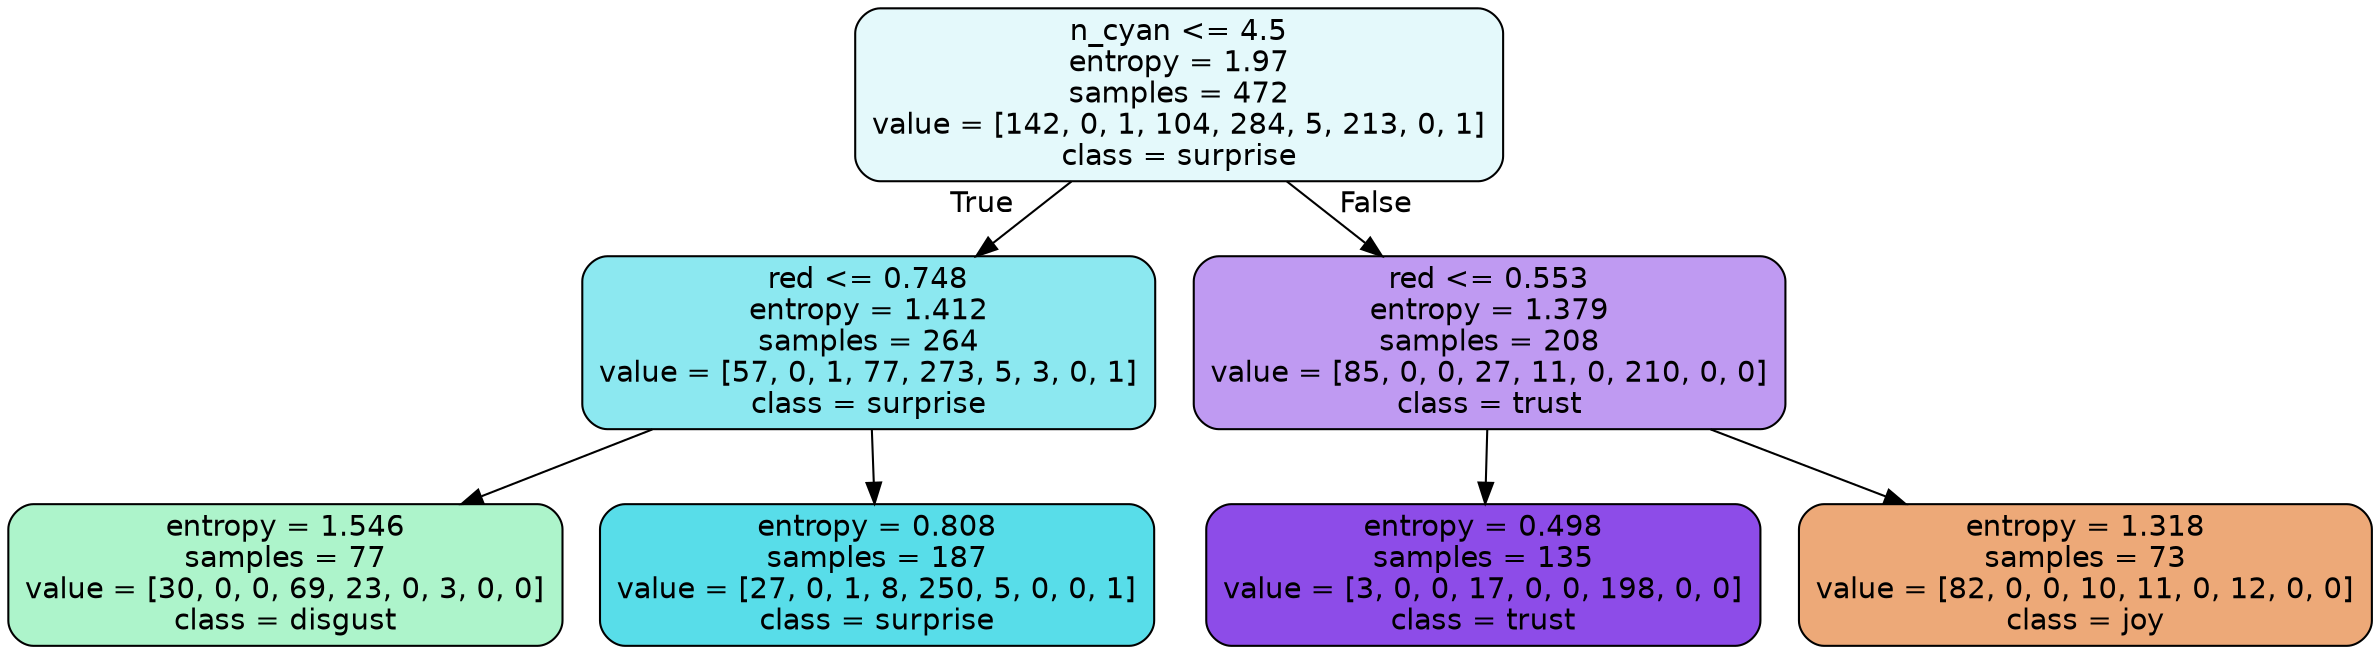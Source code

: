 digraph Tree {
node [shape=box, style="filled, rounded", color="black", fontname=helvetica] ;
edge [fontname=helvetica] ;
0 [label="n_cyan <= 4.5\nentropy = 1.97\nsamples = 472\nvalue = [142, 0, 1, 104, 284, 5, 213, 0, 1]\nclass = surprise", fillcolor="#39d7e522"] ;
1 [label="red <= 0.748\nentropy = 1.412\nsamples = 264\nvalue = [57, 0, 1, 77, 273, 5, 3, 0, 1]\nclass = surprise", fillcolor="#39d7e593"] ;
0 -> 1 [labeldistance=2.5, labelangle=45, headlabel="True"] ;
2 [label="entropy = 1.546\nsamples = 77\nvalue = [30, 0, 0, 69, 23, 0, 3, 0, 0]\nclass = disgust", fillcolor="#39e58169"] ;
1 -> 2 ;
3 [label="entropy = 0.808\nsamples = 187\nvalue = [27, 0, 1, 8, 250, 5, 0, 0, 1]\nclass = surprise", fillcolor="#39d7e5d7"] ;
1 -> 3 ;
4 [label="red <= 0.553\nentropy = 1.379\nsamples = 208\nvalue = [85, 0, 0, 27, 11, 0, 210, 0, 0]\nclass = trust", fillcolor="#8139e581"] ;
0 -> 4 [labeldistance=2.5, labelangle=-45, headlabel="False"] ;
5 [label="entropy = 0.498\nsamples = 135\nvalue = [3, 0, 0, 17, 0, 0, 198, 0, 0]\nclass = trust", fillcolor="#8139e5e6"] ;
4 -> 5 ;
6 [label="entropy = 1.318\nsamples = 73\nvalue = [82, 0, 0, 10, 11, 0, 12, 0, 0]\nclass = joy", fillcolor="#e58139ad"] ;
4 -> 6 ;
}